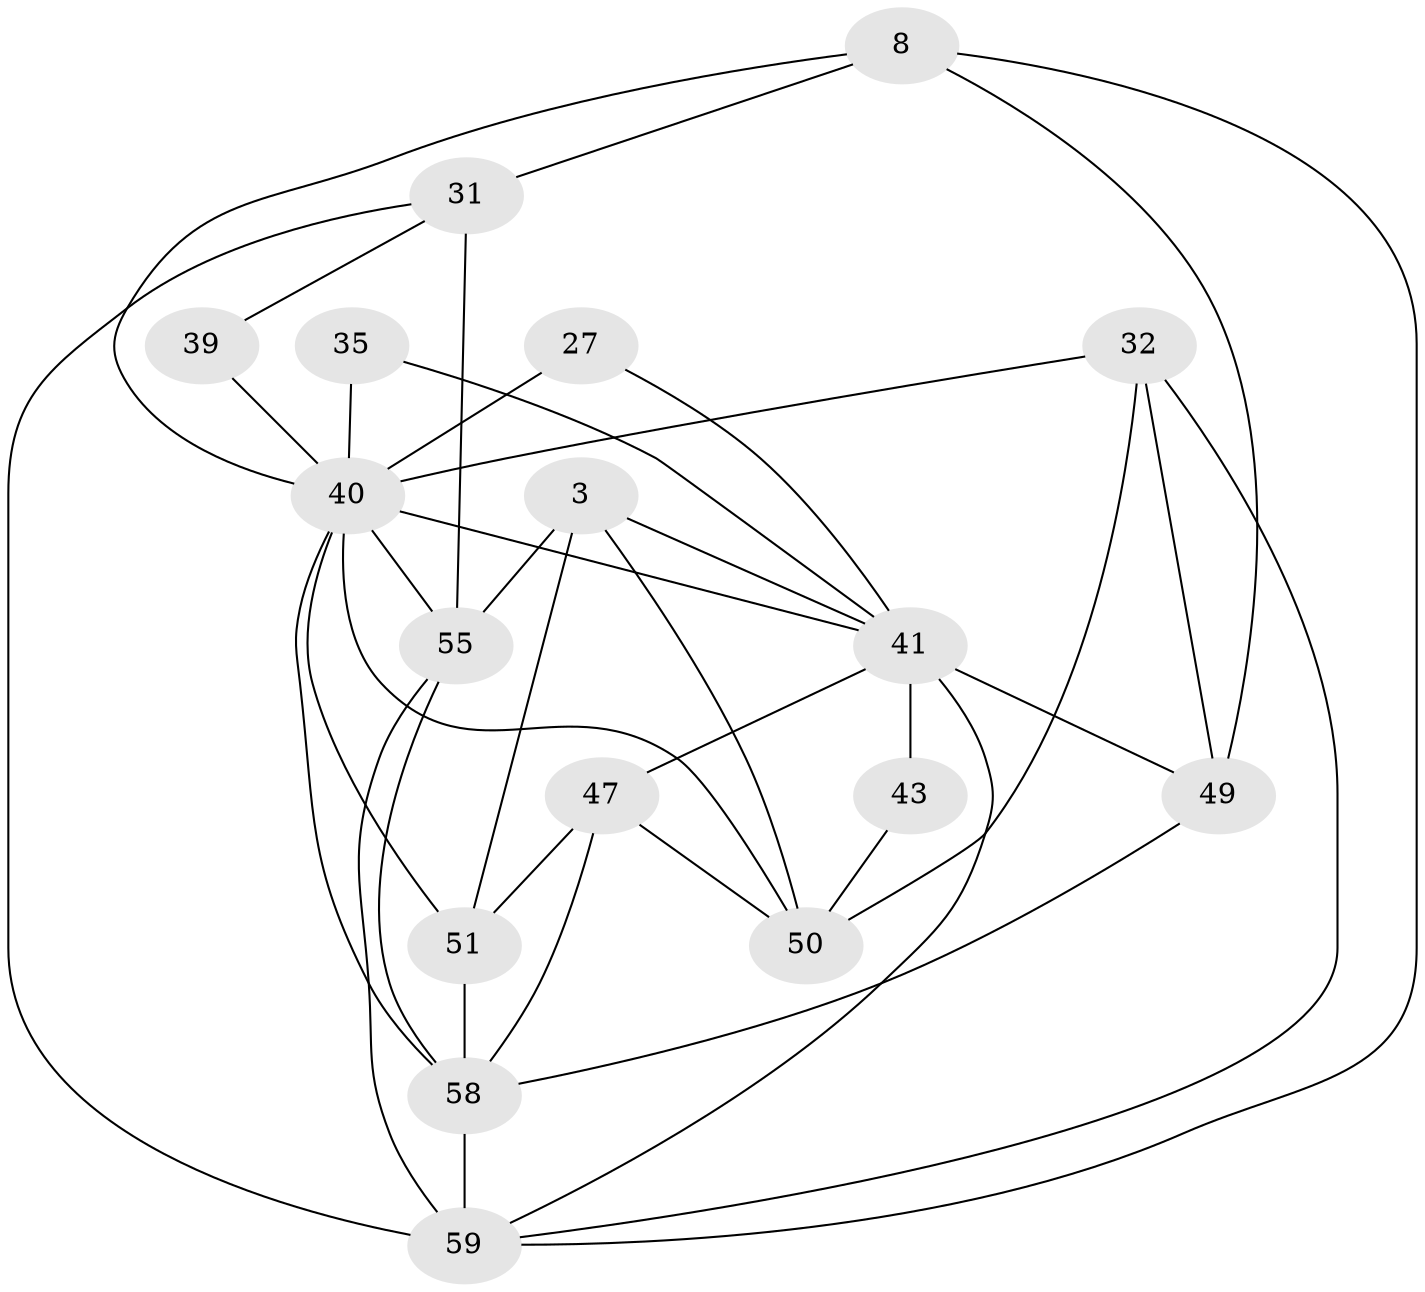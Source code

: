 // original degree distribution, {4: 1.0}
// Generated by graph-tools (version 1.1) at 2025/03/03/04/25 22:03:50]
// undirected, 17 vertices, 38 edges
graph export_dot {
graph [start="1"]
  node [color=gray90,style=filled];
  3 [super="+1"];
  8 [super="+4"];
  27;
  31 [super="+5"];
  32 [super="+9"];
  35;
  39;
  40 [super="+19+34+33+29"];
  41 [super="+10+38+15"];
  43;
  47 [super="+36"];
  49 [super="+6+45"];
  50 [super="+11+46"];
  51 [super="+44"];
  55 [super="+13+18"];
  58 [super="+48+30+56"];
  59 [super="+16+52+57"];
  3 -- 55 [weight=2];
  3 -- 51 [weight=2];
  3 -- 50;
  3 -- 41;
  8 -- 31 [weight=2];
  8 -- 49 [weight=2];
  8 -- 40;
  8 -- 59;
  27 -- 41;
  27 -- 40 [weight=3];
  31 -- 39;
  31 -- 55 [weight=2];
  31 -- 59;
  32 -- 50 [weight=2];
  32 -- 49;
  32 -- 59 [weight=2];
  32 -- 40;
  35 -- 40 [weight=3];
  35 -- 41;
  39 -- 40 [weight=3];
  40 -- 51;
  40 -- 55 [weight=4];
  40 -- 58 [weight=6];
  40 -- 50;
  40 -- 41;
  41 -- 59;
  41 -- 43 [weight=2];
  41 -- 49 [weight=2];
  41 -- 47;
  43 -- 50 [weight=2];
  47 -- 51;
  47 -- 58 [weight=2];
  47 -- 50 [weight=2];
  49 -- 58 [weight=3];
  51 -- 58 [weight=4];
  55 -- 59 [weight=2];
  55 -- 58 [weight=2];
  58 -- 59 [weight=5];
}
